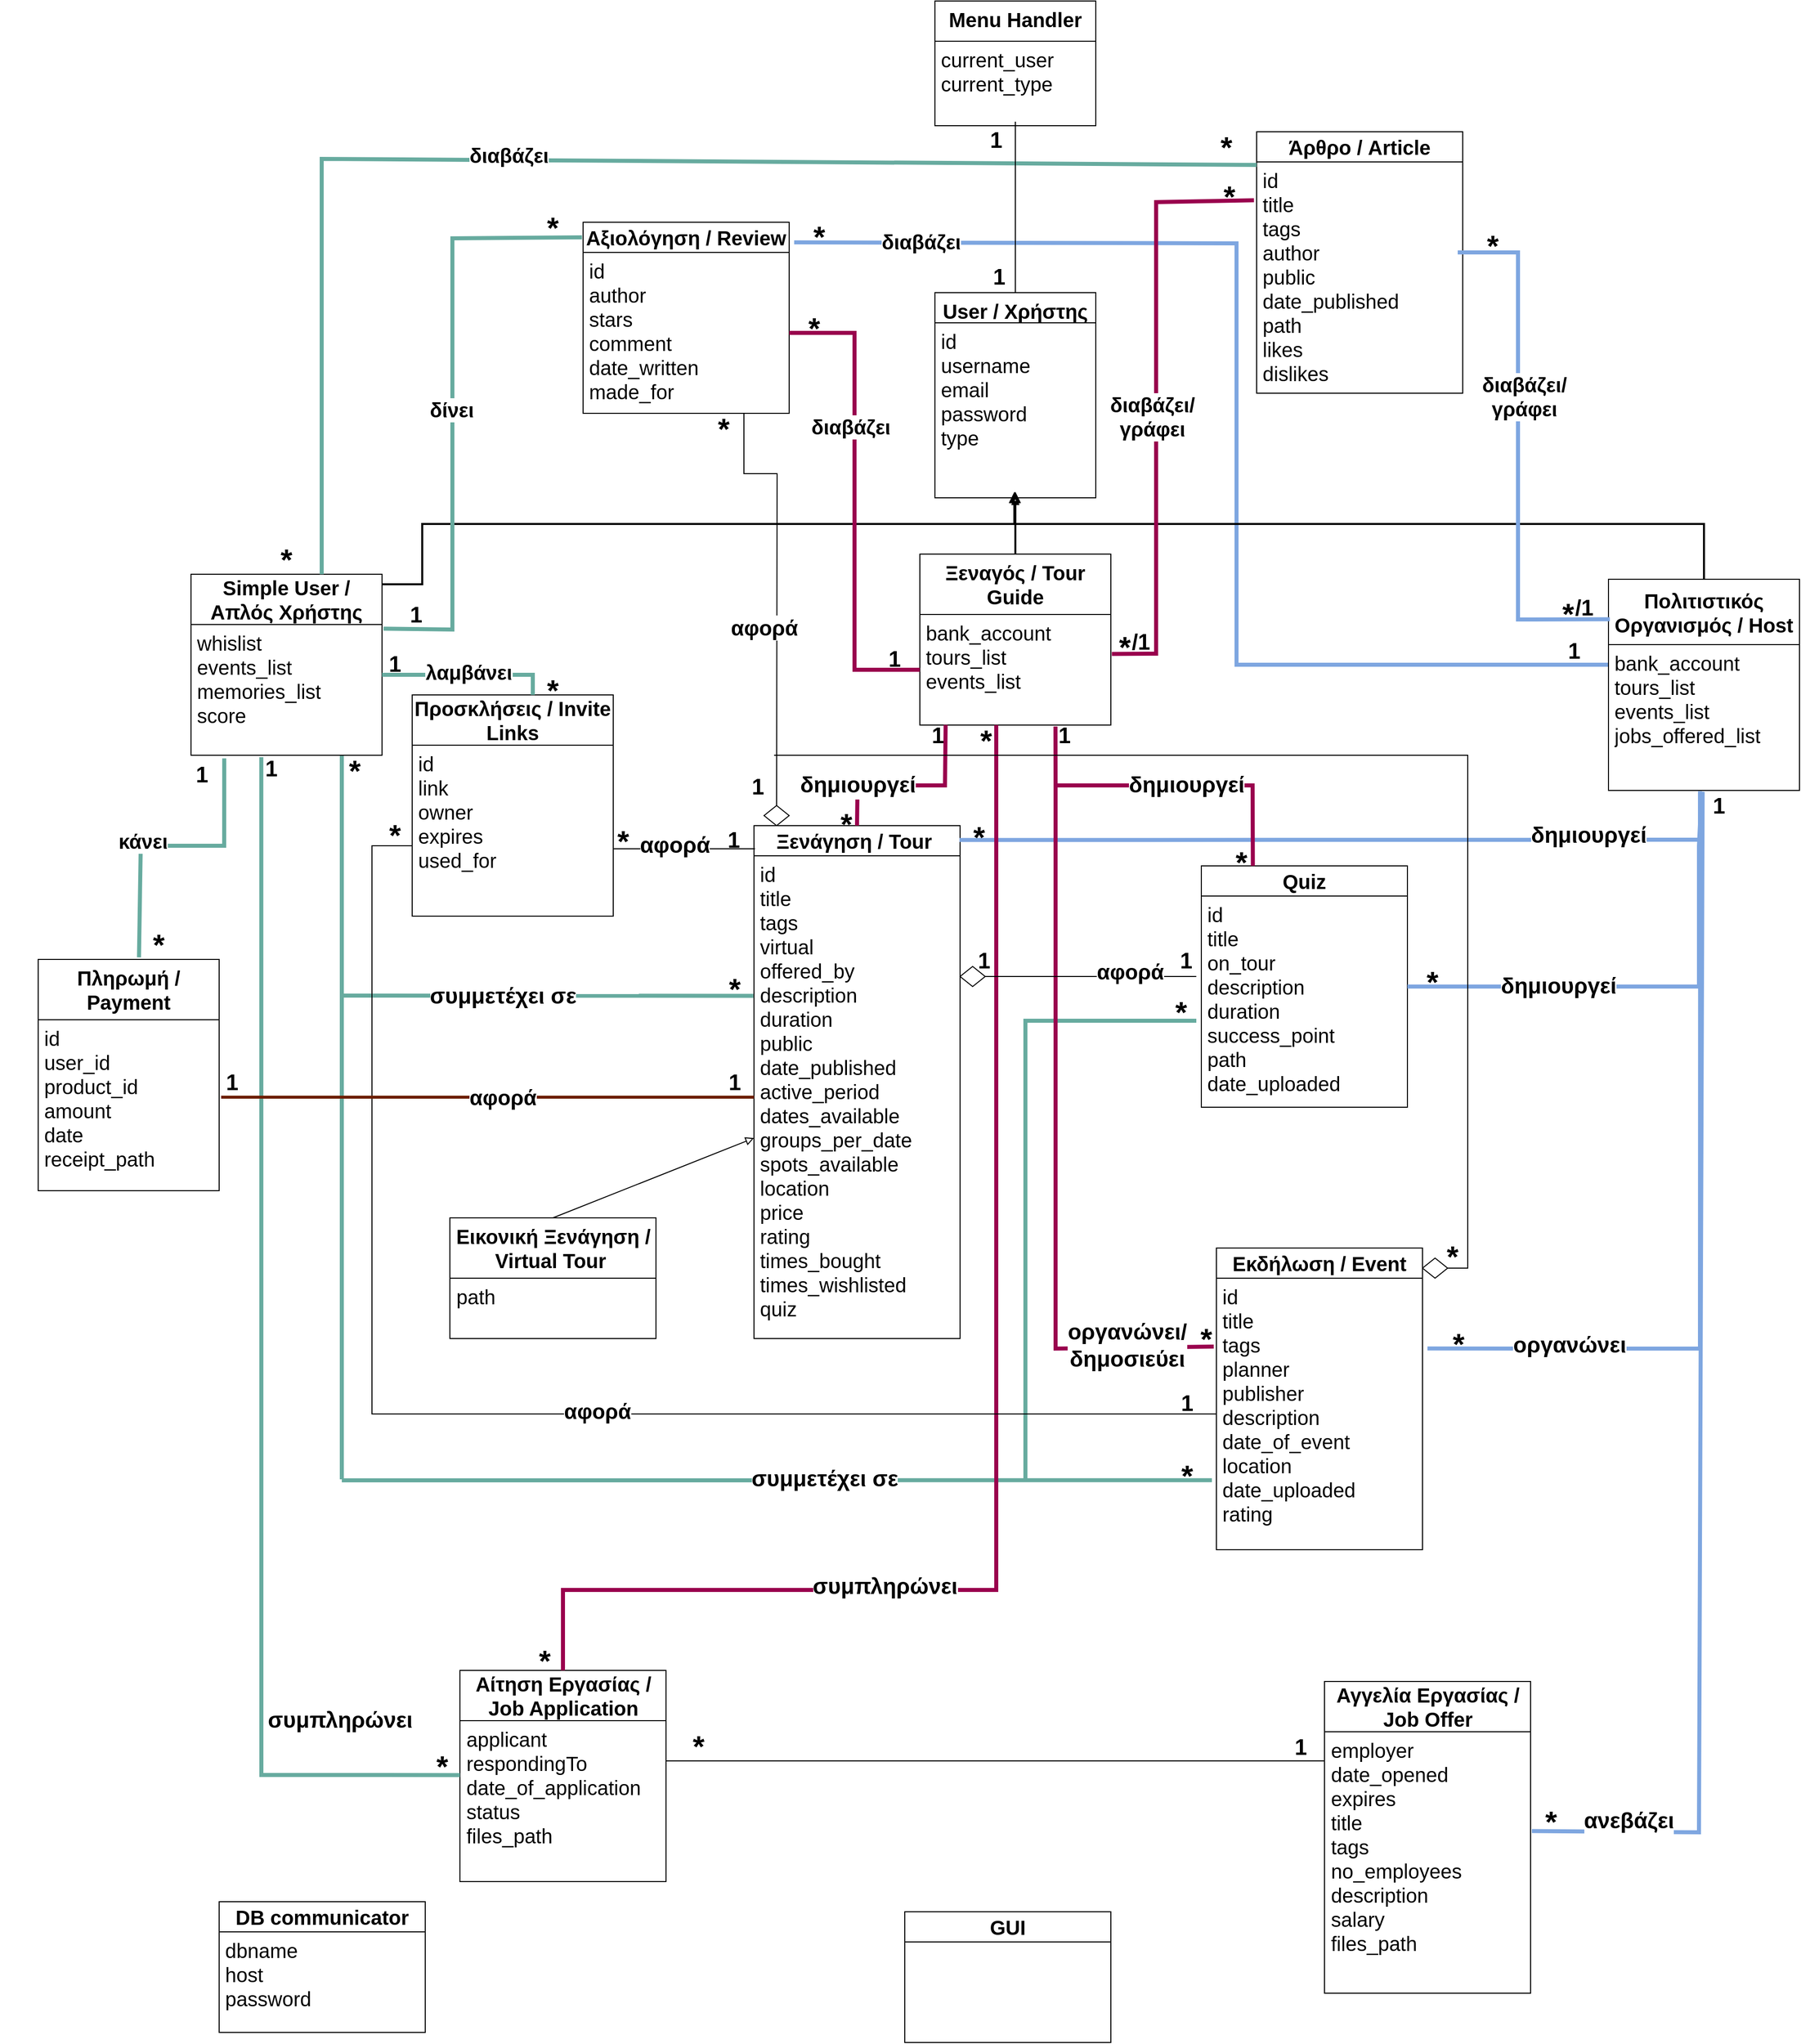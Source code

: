 <mxfile version="21.2.1" type="device">
  <diagram id="C5RBs43oDa-KdzZeNtuy" name="Page-1">
    <mxGraphModel dx="2427" dy="1991" grid="1" gridSize="10" guides="1" tooltips="1" connect="1" arrows="1" fold="1" page="1" pageScale="1" pageWidth="827" pageHeight="1169" math="0" shadow="0">
      <root>
        <mxCell id="WIyWlLk6GJQsqaUBKTNV-0" />
        <mxCell id="WIyWlLk6GJQsqaUBKTNV-1" parent="WIyWlLk6GJQsqaUBKTNV-0" />
        <mxCell id="4EnHzQvOEP9zkQGpacSF-72" value="" style="endArrow=none;html=1;rounded=0;strokeColor=#67AB9F;strokeWidth=4;" edge="1" parent="WIyWlLk6GJQsqaUBKTNV-1">
          <mxGeometry width="50" height="50" relative="1" as="geometry">
            <mxPoint x="160" y="350" as="sourcePoint" />
            <mxPoint x="160" y="-370" as="targetPoint" />
          </mxGeometry>
        </mxCell>
        <mxCell id="2JS95DW83qILI5_Ju0iu-93" value="" style="endArrow=none;html=1;rounded=0;strokeColor=#7EA6E0;strokeWidth=4;fontSize=20;" parent="WIyWlLk6GJQsqaUBKTNV-1" edge="1">
          <mxGeometry width="50" height="50" relative="1" as="geometry">
            <mxPoint x="610" y="-880" as="sourcePoint" />
            <mxPoint x="1420" y="-460" as="targetPoint" />
            <Array as="points">
              <mxPoint x="1050" y="-879" />
              <mxPoint x="1050" y="-460" />
            </Array>
          </mxGeometry>
        </mxCell>
        <mxCell id="zkfFHV4jXpPFQw0GAbJ--0" value="User / Χρήστης" style="swimlane;fontStyle=1;align=center;verticalAlign=top;childLayout=stackLayout;horizontal=1;startSize=30;horizontalStack=0;resizeParent=1;resizeLast=0;collapsible=1;marginBottom=0;rounded=0;shadow=0;strokeWidth=1;fontSize=20;" parent="WIyWlLk6GJQsqaUBKTNV-1" vertex="1">
          <mxGeometry x="750" y="-830" width="160" height="204" as="geometry">
            <mxRectangle x="230" y="140" width="160" height="26" as="alternateBounds" />
          </mxGeometry>
        </mxCell>
        <mxCell id="zkfFHV4jXpPFQw0GAbJ--1" value="id&#xa;username&#xa;email&#xa;password&#xa;type" style="text;align=left;verticalAlign=top;spacingLeft=4;spacingRight=4;overflow=hidden;rotatable=0;points=[[0,0.5],[1,0.5]];portConstraint=eastwest;fontSize=20;" parent="zkfFHV4jXpPFQw0GAbJ--0" vertex="1">
          <mxGeometry y="30" width="160" height="170" as="geometry" />
        </mxCell>
        <mxCell id="2JS95DW83qILI5_Ju0iu-21" style="edgeStyle=orthogonalEdgeStyle;rounded=0;orthogonalLoop=1;jettySize=auto;html=1;exitX=0.996;exitY=0.231;exitDx=0;exitDy=0;entryX=0.5;entryY=0.988;entryDx=0;entryDy=0;entryPerimeter=0;endArrow=block;endFill=0;strokeWidth=2;fontSize=20;exitPerimeter=0;" parent="WIyWlLk6GJQsqaUBKTNV-1" source="2JS95DW83qILI5_Ju0iu-8" target="zkfFHV4jXpPFQw0GAbJ--1" edge="1">
          <mxGeometry relative="1" as="geometry">
            <Array as="points">
              <mxPoint x="199" y="-540" />
              <mxPoint x="240" y="-540" />
              <mxPoint x="240" y="-600" />
              <mxPoint x="830" y="-600" />
            </Array>
          </mxGeometry>
        </mxCell>
        <mxCell id="2JS95DW83qILI5_Ju0iu-8" value="&lt;b style=&quot;font-size: 20px;&quot;&gt;Simple User / Απλός Χρήστης&lt;/b&gt;" style="swimlane;fontStyle=0;childLayout=stackLayout;horizontal=1;startSize=50;horizontalStack=0;resizeParent=1;resizeParentMax=0;resizeLast=0;collapsible=1;marginBottom=0;whiteSpace=wrap;html=1;verticalAlign=middle;fontSize=20;" parent="WIyWlLk6GJQsqaUBKTNV-1" vertex="1">
          <mxGeometry x="10" y="-550" width="190" height="180" as="geometry" />
        </mxCell>
        <mxCell id="2JS95DW83qILI5_Ju0iu-9" value="whislist&lt;br style=&quot;font-size: 20px;&quot;&gt;events_list&lt;br style=&quot;font-size: 20px;&quot;&gt;memories_list&lt;br&gt;score" style="text;strokeColor=none;fillColor=none;align=left;verticalAlign=top;spacingLeft=4;spacingRight=4;overflow=hidden;points=[[0,0.5],[1,0.5]];portConstraint=eastwest;rotatable=0;whiteSpace=wrap;html=1;fontSize=20;" parent="2JS95DW83qILI5_Ju0iu-8" vertex="1">
          <mxGeometry y="50" width="190" height="130" as="geometry" />
        </mxCell>
        <mxCell id="2JS95DW83qILI5_Ju0iu-12" value="&lt;b style=&quot;font-size: 20px;&quot;&gt;Ξεναγός / Tour Guide&lt;/b&gt;" style="swimlane;fontStyle=0;childLayout=stackLayout;horizontal=1;startSize=60;horizontalStack=0;resizeParent=1;resizeParentMax=0;resizeLast=0;collapsible=1;marginBottom=0;whiteSpace=wrap;html=1;verticalAlign=middle;fontSize=20;" parent="WIyWlLk6GJQsqaUBKTNV-1" vertex="1">
          <mxGeometry x="735" y="-570" width="190" height="170" as="geometry" />
        </mxCell>
        <mxCell id="2JS95DW83qILI5_Ju0iu-13" value="bank_account&lt;br style=&quot;font-size: 20px;&quot;&gt;tours_list&lt;br&gt;events_list" style="text;strokeColor=none;fillColor=none;align=left;verticalAlign=top;spacingLeft=4;spacingRight=4;overflow=hidden;points=[[0,0.5],[1,0.5]];portConstraint=eastwest;rotatable=0;whiteSpace=wrap;html=1;fontSize=20;" parent="2JS95DW83qILI5_Ju0iu-12" vertex="1">
          <mxGeometry y="60" width="190" height="110" as="geometry" />
        </mxCell>
        <mxCell id="2JS95DW83qILI5_Ju0iu-22" style="edgeStyle=orthogonalEdgeStyle;rounded=0;orthogonalLoop=1;jettySize=auto;html=1;exitX=0.5;exitY=0;exitDx=0;exitDy=0;entryX=0.494;entryY=0.988;entryDx=0;entryDy=0;entryPerimeter=0;endArrow=block;endFill=0;strokeWidth=2;strokeColor=#000000;fontSize=20;" parent="WIyWlLk6GJQsqaUBKTNV-1" source="2JS95DW83qILI5_Ju0iu-14" target="zkfFHV4jXpPFQw0GAbJ--1" edge="1">
          <mxGeometry relative="1" as="geometry">
            <Array as="points">
              <mxPoint x="1515" y="-600" />
              <mxPoint x="829" y="-600" />
            </Array>
          </mxGeometry>
        </mxCell>
        <mxCell id="2JS95DW83qILI5_Ju0iu-14" value="&lt;b style=&quot;font-size: 20px;&quot;&gt;Πολιτιστικός Οργανισμός / Host&lt;/b&gt;" style="swimlane;fontStyle=0;childLayout=stackLayout;horizontal=1;startSize=65;horizontalStack=0;resizeParent=1;resizeParentMax=0;resizeLast=0;collapsible=1;marginBottom=0;whiteSpace=wrap;html=1;verticalAlign=middle;fontSize=20;" parent="WIyWlLk6GJQsqaUBKTNV-1" vertex="1">
          <mxGeometry x="1420" y="-545" width="190" height="210" as="geometry" />
        </mxCell>
        <mxCell id="2JS95DW83qILI5_Ju0iu-15" value="bank_account&lt;br style=&quot;font-size: 20px;&quot;&gt;tours_list&lt;br style=&quot;font-size: 20px;&quot;&gt;events_list&lt;br&gt;jobs_offered_list" style="text;strokeColor=none;fillColor=none;align=left;verticalAlign=top;spacingLeft=4;spacingRight=4;overflow=hidden;points=[[0,0.5],[1,0.5]];portConstraint=eastwest;rotatable=0;whiteSpace=wrap;html=1;fontSize=20;" parent="2JS95DW83qILI5_Ju0iu-14" vertex="1">
          <mxGeometry y="65" width="190" height="145" as="geometry" />
        </mxCell>
        <mxCell id="2JS95DW83qILI5_Ju0iu-20" value="" style="endArrow=blockThin;html=1;rounded=0;exitX=0.5;exitY=0;exitDx=0;exitDy=0;endFill=0;endSize=6;strokeWidth=2;fontSize=20;" parent="WIyWlLk6GJQsqaUBKTNV-1" source="2JS95DW83qILI5_Ju0iu-12" target="zkfFHV4jXpPFQw0GAbJ--1" edge="1">
          <mxGeometry width="50" height="50" relative="1" as="geometry">
            <mxPoint x="680" y="-450" as="sourcePoint" />
            <mxPoint x="730" y="-500" as="targetPoint" />
          </mxGeometry>
        </mxCell>
        <mxCell id="2JS95DW83qILI5_Ju0iu-25" value="&lt;b style=&quot;font-size: 20px;&quot;&gt;Πληρωμή / Payment&lt;/b&gt;" style="swimlane;fontStyle=0;childLayout=stackLayout;horizontal=1;startSize=60;horizontalStack=0;resizeParent=1;resizeParentMax=0;resizeLast=0;collapsible=1;marginBottom=0;whiteSpace=wrap;html=1;verticalAlign=middle;fontSize=20;" parent="WIyWlLk6GJQsqaUBKTNV-1" vertex="1">
          <mxGeometry x="-142" y="-167" width="180" height="230" as="geometry" />
        </mxCell>
        <mxCell id="2JS95DW83qILI5_Ju0iu-26" value="id&lt;br style=&quot;font-size: 20px;&quot;&gt;user_id&lt;br style=&quot;font-size: 20px;&quot;&gt;product_id&lt;br style=&quot;font-size: 20px;&quot;&gt;amount&lt;br style=&quot;font-size: 20px;&quot;&gt;date&lt;br style=&quot;font-size: 20px;&quot;&gt;receipt_path" style="text;strokeColor=none;fillColor=none;align=left;verticalAlign=top;spacingLeft=4;spacingRight=4;overflow=hidden;points=[[0,0.5],[1,0.5]];portConstraint=eastwest;rotatable=0;whiteSpace=wrap;html=1;fontSize=20;" parent="2JS95DW83qILI5_Ju0iu-25" vertex="1">
          <mxGeometry y="60" width="180" height="170" as="geometry" />
        </mxCell>
        <mxCell id="2JS95DW83qILI5_Ju0iu-31" value="&lt;b style=&quot;font-size: 20px;&quot;&gt;Αγγελία Εργασίας / Job Offer&lt;/b&gt;" style="swimlane;fontStyle=0;childLayout=stackLayout;horizontal=1;startSize=50;horizontalStack=0;resizeParent=1;resizeParentMax=0;resizeLast=0;collapsible=1;marginBottom=0;whiteSpace=wrap;html=1;fontSize=20;" parent="WIyWlLk6GJQsqaUBKTNV-1" vertex="1">
          <mxGeometry x="1137.5" y="551" width="205" height="310" as="geometry" />
        </mxCell>
        <mxCell id="2JS95DW83qILI5_Ju0iu-32" value="employer&lt;br&gt;date_opened&lt;br&gt;expires&lt;br&gt;title&lt;br&gt;tags&lt;br&gt;no_employees&lt;br&gt;description&lt;br&gt;salary&lt;br&gt;files_path" style="text;strokeColor=none;fillColor=none;align=left;verticalAlign=top;spacingLeft=4;spacingRight=4;overflow=hidden;points=[[0,0.5],[1,0.5]];portConstraint=eastwest;rotatable=0;whiteSpace=wrap;html=1;fontSize=20;" parent="2JS95DW83qILI5_Ju0iu-31" vertex="1">
          <mxGeometry y="50" width="205" height="260" as="geometry" />
        </mxCell>
        <mxCell id="2JS95DW83qILI5_Ju0iu-35" value="&lt;b style=&quot;font-size: 20px;&quot;&gt;Αίτηση Εργασίας / Job Application&lt;/b&gt;" style="swimlane;fontStyle=0;childLayout=stackLayout;horizontal=1;startSize=50;horizontalStack=0;resizeParent=1;resizeParentMax=0;resizeLast=0;collapsible=1;marginBottom=0;whiteSpace=wrap;html=1;fontSize=20;" parent="WIyWlLk6GJQsqaUBKTNV-1" vertex="1">
          <mxGeometry x="277.5" y="540" width="205" height="210" as="geometry" />
        </mxCell>
        <mxCell id="2JS95DW83qILI5_Ju0iu-36" value="applicant&lt;br&gt;respondingTo&lt;br&gt;date_of_application&lt;br&gt;status&lt;br&gt;files_path&lt;br&gt;" style="text;strokeColor=none;fillColor=none;align=left;verticalAlign=top;spacingLeft=4;spacingRight=4;overflow=hidden;points=[[0,0.5],[1,0.5]];portConstraint=eastwest;rotatable=0;whiteSpace=wrap;html=1;fontSize=20;" parent="2JS95DW83qILI5_Ju0iu-35" vertex="1">
          <mxGeometry y="50" width="205" height="160" as="geometry" />
        </mxCell>
        <mxCell id="2JS95DW83qILI5_Ju0iu-37" value="&lt;b style=&quot;font-size: 20px;&quot;&gt;Ξενάγηση / Tour&amp;nbsp;&lt;/b&gt;" style="swimlane;fontStyle=0;childLayout=stackLayout;horizontal=1;startSize=30;horizontalStack=0;resizeParent=1;resizeParentMax=0;resizeLast=0;collapsible=1;marginBottom=0;whiteSpace=wrap;html=1;fontSize=20;" parent="WIyWlLk6GJQsqaUBKTNV-1" vertex="1">
          <mxGeometry x="570" y="-300" width="205" height="510" as="geometry" />
        </mxCell>
        <mxCell id="2JS95DW83qILI5_Ju0iu-38" value="id&amp;nbsp;&lt;br style=&quot;font-size: 20px;&quot;&gt;title&lt;br style=&quot;font-size: 20px;&quot;&gt;tags&lt;br style=&quot;font-size: 20px;&quot;&gt;virtual&lt;br style=&quot;font-size: 20px;&quot;&gt;offered_by&lt;br style=&quot;font-size: 20px;&quot;&gt;description&lt;br style=&quot;font-size: 20px;&quot;&gt;duration&lt;br style=&quot;font-size: 20px;&quot;&gt;public&lt;br style=&quot;font-size: 20px;&quot;&gt;date_published&lt;br style=&quot;font-size: 20px;&quot;&gt;active_period&lt;br style=&quot;font-size: 20px;&quot;&gt;dates_available&lt;br&gt;groups_per_date&lt;br style=&quot;font-size: 20px;&quot;&gt;spots_available&lt;br&gt;location&lt;br&gt;price&lt;br style=&quot;font-size: 20px;&quot;&gt;rating&lt;br style=&quot;font-size: 20px;&quot;&gt;times_bought&lt;br style=&quot;font-size: 20px;&quot;&gt;times_wishlisted&lt;br&gt;quiz&lt;br&gt;" style="text;strokeColor=none;fillColor=none;align=left;verticalAlign=top;spacingLeft=4;spacingRight=4;overflow=hidden;points=[[0,0.5],[1,0.5]];portConstraint=eastwest;rotatable=0;whiteSpace=wrap;html=1;fontSize=20;" parent="2JS95DW83qILI5_Ju0iu-37" vertex="1">
          <mxGeometry y="30" width="205" height="480" as="geometry" />
        </mxCell>
        <mxCell id="2JS95DW83qILI5_Ju0iu-39" value="&lt;b style=&quot;font-size: 20px;&quot;&gt;Εικονική Ξενάγηση / Virtual Tour&amp;nbsp;&lt;/b&gt;" style="swimlane;fontStyle=0;childLayout=stackLayout;horizontal=1;startSize=60;horizontalStack=0;resizeParent=1;resizeParentMax=0;resizeLast=0;collapsible=1;marginBottom=0;whiteSpace=wrap;html=1;fontSize=20;" parent="WIyWlLk6GJQsqaUBKTNV-1" vertex="1">
          <mxGeometry x="267.5" y="90" width="205" height="120" as="geometry" />
        </mxCell>
        <mxCell id="2JS95DW83qILI5_Ju0iu-40" value="path&lt;br style=&quot;font-size: 20px;&quot;&gt;" style="text;strokeColor=none;fillColor=none;align=left;verticalAlign=top;spacingLeft=4;spacingRight=4;overflow=hidden;points=[[0,0.5],[1,0.5]];portConstraint=eastwest;rotatable=0;whiteSpace=wrap;html=1;fontSize=20;" parent="2JS95DW83qILI5_Ju0iu-39" vertex="1">
          <mxGeometry y="60" width="205" height="60" as="geometry" />
        </mxCell>
        <mxCell id="2JS95DW83qILI5_Ju0iu-44" value="&lt;b style=&quot;font-size: 20px;&quot;&gt;Εκδήλωση / Event&lt;/b&gt;" style="swimlane;fontStyle=0;childLayout=stackLayout;horizontal=1;startSize=30;horizontalStack=0;resizeParent=1;resizeParentMax=0;resizeLast=0;collapsible=1;marginBottom=0;whiteSpace=wrap;html=1;fontSize=20;" parent="WIyWlLk6GJQsqaUBKTNV-1" vertex="1">
          <mxGeometry x="1030" y="120" width="205" height="300" as="geometry" />
        </mxCell>
        <mxCell id="2JS95DW83qILI5_Ju0iu-45" value="id&amp;nbsp;&lt;br style=&quot;font-size: 20px;&quot;&gt;title&lt;br style=&quot;font-size: 20px;&quot;&gt;tags&lt;br style=&quot;font-size: 20px;&quot;&gt;planner&lt;br style=&quot;font-size: 20px;&quot;&gt;publisher&lt;br style=&quot;font-size: 20px;&quot;&gt;description&lt;br style=&quot;font-size: 20px;&quot;&gt;date_of_event&lt;br&gt;location&lt;br style=&quot;font-size: 20px;&quot;&gt;date_uploaded&lt;br style=&quot;font-size: 20px;&quot;&gt;rating" style="text;strokeColor=none;fillColor=none;align=left;verticalAlign=top;spacingLeft=4;spacingRight=4;overflow=hidden;points=[[0,0.5],[1,0.5]];portConstraint=eastwest;rotatable=0;whiteSpace=wrap;html=1;fontSize=20;" parent="2JS95DW83qILI5_Ju0iu-44" vertex="1">
          <mxGeometry y="30" width="205" height="270" as="geometry" />
        </mxCell>
        <mxCell id="2JS95DW83qILI5_Ju0iu-46" value="&lt;b style=&quot;font-size: 20px;&quot;&gt;Quiz&lt;/b&gt;" style="swimlane;fontStyle=0;childLayout=stackLayout;horizontal=1;startSize=30;horizontalStack=0;resizeParent=1;resizeParentMax=0;resizeLast=0;collapsible=1;marginBottom=0;whiteSpace=wrap;html=1;fontSize=20;" parent="WIyWlLk6GJQsqaUBKTNV-1" vertex="1">
          <mxGeometry x="1015" y="-260" width="205" height="240" as="geometry" />
        </mxCell>
        <mxCell id="2JS95DW83qILI5_Ju0iu-47" value="id&amp;nbsp;&lt;br style=&quot;font-size: 20px;&quot;&gt;title&lt;br style=&quot;font-size: 20px;&quot;&gt;on_tour&lt;br style=&quot;font-size: 20px;&quot;&gt;description&lt;br style=&quot;font-size: 20px;&quot;&gt;duration&lt;br&gt;success_point&lt;br style=&quot;font-size: 20px;&quot;&gt;path&lt;br style=&quot;font-size: 20px;&quot;&gt;date_uploaded" style="text;strokeColor=none;fillColor=none;align=left;verticalAlign=top;spacingLeft=4;spacingRight=4;overflow=hidden;points=[[0,0.5],[1,0.5]];portConstraint=eastwest;rotatable=0;whiteSpace=wrap;html=1;fontSize=20;" parent="2JS95DW83qILI5_Ju0iu-46" vertex="1">
          <mxGeometry y="30" width="205" height="210" as="geometry" />
        </mxCell>
        <mxCell id="2JS95DW83qILI5_Ju0iu-48" value="&lt;b style=&quot;font-size: 20px;&quot;&gt;Προσκλήσεις / Invite Links&lt;/b&gt;" style="swimlane;fontStyle=0;childLayout=stackLayout;horizontal=1;startSize=50;horizontalStack=0;resizeParent=1;resizeParentMax=0;resizeLast=0;collapsible=1;marginBottom=0;whiteSpace=wrap;html=1;fontSize=20;" parent="WIyWlLk6GJQsqaUBKTNV-1" vertex="1">
          <mxGeometry x="230" y="-430" width="200" height="220" as="geometry" />
        </mxCell>
        <mxCell id="2JS95DW83qILI5_Ju0iu-49" value="id&lt;br style=&quot;font-size: 20px;&quot;&gt;link&lt;br style=&quot;font-size: 20px;&quot;&gt;owner&lt;br style=&quot;font-size: 20px;&quot;&gt;expires&lt;br style=&quot;font-size: 20px;&quot;&gt;used_for" style="text;strokeColor=none;fillColor=none;align=left;verticalAlign=top;spacingLeft=4;spacingRight=4;overflow=hidden;points=[[0,0.5],[1,0.5]];portConstraint=eastwest;rotatable=0;whiteSpace=wrap;html=1;fontSize=20;" parent="2JS95DW83qILI5_Ju0iu-48" vertex="1">
          <mxGeometry y="50" width="200" height="170" as="geometry" />
        </mxCell>
        <mxCell id="2JS95DW83qILI5_Ju0iu-52" value="&lt;b style=&quot;font-size: 20px;&quot;&gt;Άρθρο / Article&lt;/b&gt;" style="swimlane;fontStyle=0;childLayout=stackLayout;horizontal=1;startSize=30;horizontalStack=0;resizeParent=1;resizeParentMax=0;resizeLast=0;collapsible=1;marginBottom=0;whiteSpace=wrap;html=1;fontSize=20;" parent="WIyWlLk6GJQsqaUBKTNV-1" vertex="1">
          <mxGeometry x="1070" y="-990" width="205" height="260" as="geometry" />
        </mxCell>
        <mxCell id="2JS95DW83qILI5_Ju0iu-53" value="id&amp;nbsp;&lt;br style=&quot;font-size: 20px;&quot;&gt;title&lt;br style=&quot;font-size: 20px;&quot;&gt;tags&lt;br style=&quot;font-size: 20px;&quot;&gt;author&lt;br style=&quot;font-size: 20px;&quot;&gt;public&lt;br style=&quot;font-size: 20px;&quot;&gt;date_published&lt;br style=&quot;font-size: 20px;&quot;&gt;path&lt;br&gt;likes&lt;br&gt;dislikes" style="text;strokeColor=none;fillColor=none;align=left;verticalAlign=top;spacingLeft=4;spacingRight=4;overflow=hidden;points=[[0,0.5],[1,0.5]];portConstraint=eastwest;rotatable=0;whiteSpace=wrap;html=1;fontSize=20;" parent="2JS95DW83qILI5_Ju0iu-52" vertex="1">
          <mxGeometry y="30" width="205" height="230" as="geometry" />
        </mxCell>
        <mxCell id="2JS95DW83qILI5_Ju0iu-54" value="&lt;b style=&quot;font-size: 20px;&quot;&gt;Aξιολόγηση / Review&lt;/b&gt;" style="swimlane;fontStyle=0;childLayout=stackLayout;horizontal=1;startSize=30;horizontalStack=0;resizeParent=1;resizeParentMax=0;resizeLast=0;collapsible=1;marginBottom=0;whiteSpace=wrap;html=1;fontSize=20;" parent="WIyWlLk6GJQsqaUBKTNV-1" vertex="1">
          <mxGeometry x="400" y="-900" width="205" height="190" as="geometry" />
        </mxCell>
        <mxCell id="2JS95DW83qILI5_Ju0iu-55" value="id&amp;nbsp;&lt;br style=&quot;font-size: 20px;&quot;&gt;author&lt;br style=&quot;font-size: 20px;&quot;&gt;stars&lt;br style=&quot;font-size: 20px;&quot;&gt;comment&lt;br style=&quot;font-size: 20px;&quot;&gt;date_written&lt;br&gt;made_for" style="text;strokeColor=none;fillColor=none;align=left;verticalAlign=top;spacingLeft=4;spacingRight=4;overflow=hidden;points=[[0,0.5],[1,0.5]];portConstraint=eastwest;rotatable=0;whiteSpace=wrap;html=1;fontSize=20;" parent="2JS95DW83qILI5_Ju0iu-54" vertex="1">
          <mxGeometry y="30" width="205" height="160" as="geometry" />
        </mxCell>
        <mxCell id="2JS95DW83qILI5_Ju0iu-66" value="" style="endArrow=none;html=1;rounded=0;exitX=0.557;exitY=-0.009;exitDx=0;exitDy=0;strokeColor=#67AB9F;strokeWidth=4;entryX=0.174;entryY=1.024;entryDx=0;entryDy=0;entryPerimeter=0;fontSize=20;exitPerimeter=0;" parent="WIyWlLk6GJQsqaUBKTNV-1" source="2JS95DW83qILI5_Ju0iu-25" target="2JS95DW83qILI5_Ju0iu-9" edge="1">
          <mxGeometry width="50" height="50" relative="1" as="geometry">
            <mxPoint x="30" y="-360" as="sourcePoint" />
            <mxPoint x="80" y="-410" as="targetPoint" />
            <Array as="points">
              <mxPoint x="-40" y="-280" />
              <mxPoint x="43" y="-280" />
            </Array>
          </mxGeometry>
        </mxCell>
        <mxCell id="2JS95DW83qILI5_Ju0iu-67" value="" style="endArrow=none;html=1;rounded=0;exitX=0.5;exitY=0;exitDx=0;exitDy=0;startArrow=none;startFill=0;strokeWidth=4;strokeColor=#99004D;fontSize=20;entryX=0.135;entryY=0.999;entryDx=0;entryDy=0;entryPerimeter=0;" parent="WIyWlLk6GJQsqaUBKTNV-1" source="2JS95DW83qILI5_Ju0iu-37" target="2JS95DW83qILI5_Ju0iu-13" edge="1">
          <mxGeometry width="50" height="50" relative="1" as="geometry">
            <mxPoint x="670" y="-250" as="sourcePoint" />
            <mxPoint x="720" y="-300" as="targetPoint" />
            <Array as="points">
              <mxPoint x="673" y="-340" />
              <mxPoint x="760" y="-340" />
            </Array>
          </mxGeometry>
        </mxCell>
        <mxCell id="2JS95DW83qILI5_Ju0iu-69" value="" style="endArrow=none;html=1;rounded=0;startArrow=block;startFill=0;entryX=0.5;entryY=0;entryDx=0;entryDy=0;fontSize=20;" parent="WIyWlLk6GJQsqaUBKTNV-1" source="2JS95DW83qILI5_Ju0iu-38" target="2JS95DW83qILI5_Ju0iu-39" edge="1">
          <mxGeometry width="50" height="50" relative="1" as="geometry">
            <mxPoint x="462.415" y="-10.8" as="sourcePoint" />
            <mxPoint x="650" y="50" as="targetPoint" />
          </mxGeometry>
        </mxCell>
        <mxCell id="2JS95DW83qILI5_Ju0iu-70" value="" style="endArrow=none;html=1;rounded=0;entryX=0.479;entryY=1.005;entryDx=0;entryDy=0;entryPerimeter=0;strokeColor=#7EA6E0;strokeWidth=4;fontSize=20;exitX=0.997;exitY=0.028;exitDx=0;exitDy=0;exitPerimeter=0;" parent="WIyWlLk6GJQsqaUBKTNV-1" source="2JS95DW83qILI5_Ju0iu-37" target="2JS95DW83qILI5_Ju0iu-15" edge="1">
          <mxGeometry width="50" height="50" relative="1" as="geometry">
            <mxPoint x="780" y="-280" as="sourcePoint" />
            <mxPoint x="930" y="-340" as="targetPoint" />
            <Array as="points">
              <mxPoint x="1511" y="-286" />
            </Array>
          </mxGeometry>
        </mxCell>
        <mxCell id="2JS95DW83qILI5_Ju0iu-71" value="" style="endArrow=diamondThin;html=1;rounded=0;endFill=0;fontSize=20;entryX=1.004;entryY=0.249;entryDx=0;entryDy=0;entryPerimeter=0;strokeWidth=1;" parent="WIyWlLk6GJQsqaUBKTNV-1" source="B54o90lFZYQQe0Ja8sb2-2" target="2JS95DW83qILI5_Ju0iu-38" edge="1">
          <mxGeometry width="50" height="50" relative="1" as="geometry">
            <mxPoint x="1010" y="-150" as="sourcePoint" />
            <mxPoint x="780" y="-150" as="targetPoint" />
          </mxGeometry>
        </mxCell>
        <mxCell id="2JS95DW83qILI5_Ju0iu-72" value="" style="endArrow=none;html=1;rounded=0;exitX=0.25;exitY=0;exitDx=0;exitDy=0;strokeWidth=4;strokeColor=#99004D;fontSize=20;entryX=0.71;entryY=1.012;entryDx=0;entryDy=0;entryPerimeter=0;" parent="WIyWlLk6GJQsqaUBKTNV-1" source="2JS95DW83qILI5_Ju0iu-46" edge="1" target="2JS95DW83qILI5_Ju0iu-13">
          <mxGeometry width="50" height="50" relative="1" as="geometry">
            <mxPoint x="780" y="-360" as="sourcePoint" />
            <mxPoint x="860" y="-400" as="targetPoint" />
            <Array as="points">
              <mxPoint x="1066" y="-340" />
              <mxPoint x="870" y="-340" />
            </Array>
          </mxGeometry>
        </mxCell>
        <mxCell id="2JS95DW83qILI5_Ju0iu-73" value="" style="endArrow=none;html=1;rounded=0;entryX=0.487;entryY=1.009;entryDx=0;entryDy=0;entryPerimeter=0;strokeColor=#7EA6E0;strokeWidth=4;fontSize=20;" parent="WIyWlLk6GJQsqaUBKTNV-1" target="2JS95DW83qILI5_Ju0iu-15" edge="1">
          <mxGeometry width="50" height="50" relative="1" as="geometry">
            <mxPoint x="1220" y="-140" as="sourcePoint" />
            <mxPoint x="1310" y="-410" as="targetPoint" />
            <Array as="points">
              <mxPoint x="1510" y="-140" />
              <mxPoint x="1510" y="-280" />
            </Array>
          </mxGeometry>
        </mxCell>
        <mxCell id="2JS95DW83qILI5_Ju0iu-119" value="&lt;font style=&quot;font-size: 22px;&quot;&gt;&lt;b&gt;δημιουργεί&lt;/b&gt;&lt;/font&gt;" style="edgeLabel;html=1;align=center;verticalAlign=middle;resizable=0;points=[];" parent="2JS95DW83qILI5_Ju0iu-73" vertex="1" connectable="0">
          <mxGeometry x="0.104" relative="1" as="geometry">
            <mxPoint x="-117" as="offset" />
          </mxGeometry>
        </mxCell>
        <mxCell id="2JS95DW83qILI5_Ju0iu-74" value="" style="endArrow=none;html=1;rounded=0;entryX=-0.005;entryY=0.079;entryDx=0;entryDy=0;startArrow=none;startFill=0;strokeWidth=4;strokeColor=#67AB9F;exitX=1.008;exitY=0.032;exitDx=0;exitDy=0;exitPerimeter=0;entryPerimeter=0;fontSize=20;" parent="WIyWlLk6GJQsqaUBKTNV-1" source="2JS95DW83qILI5_Ju0iu-9" target="2JS95DW83qILI5_Ju0iu-54" edge="1">
          <mxGeometry width="50" height="50" relative="1" as="geometry">
            <mxPoint x="200" y="-410" as="sourcePoint" />
            <mxPoint x="301.64" y="-883.66" as="targetPoint" />
            <Array as="points">
              <mxPoint x="270" y="-495" />
              <mxPoint x="270" y="-884" />
            </Array>
          </mxGeometry>
        </mxCell>
        <mxCell id="2JS95DW83qILI5_Ju0iu-108" value="&lt;font style=&quot;font-size: 20px;&quot;&gt;δίνει&lt;/font&gt;" style="edgeLabel;html=1;align=center;verticalAlign=middle;resizable=0;points=[];fontStyle=1;fontSize=20;" parent="2JS95DW83qILI5_Ju0iu-74" vertex="1" connectable="0">
          <mxGeometry x="-0.017" y="1" relative="1" as="geometry">
            <mxPoint as="offset" />
          </mxGeometry>
        </mxCell>
        <mxCell id="2JS95DW83qILI5_Ju0iu-75" value="" style="endArrow=none;html=1;rounded=0;exitX=1.005;exitY=0.357;exitDx=0;exitDy=0;exitPerimeter=0;entryX=-0.013;entryY=0.166;entryDx=0;entryDy=0;entryPerimeter=0;strokeWidth=4;strokeColor=#99004D;fontSize=20;" parent="WIyWlLk6GJQsqaUBKTNV-1" source="2JS95DW83qILI5_Ju0iu-13" target="2JS95DW83qILI5_Ju0iu-53" edge="1">
          <mxGeometry width="50" height="50" relative="1" as="geometry">
            <mxPoint x="1080" y="-450" as="sourcePoint" />
            <mxPoint x="1080" y="-474" as="targetPoint" />
            <Array as="points">
              <mxPoint x="970" y="-471" />
              <mxPoint x="970" y="-920" />
            </Array>
          </mxGeometry>
        </mxCell>
        <mxCell id="2JS95DW83qILI5_Ju0iu-76" value="" style="endArrow=none;html=1;rounded=0;strokeColor=#7EA6E0;strokeWidth=4;fontSize=20;exitX=0.007;exitY=0.189;exitDx=0;exitDy=0;exitPerimeter=0;" parent="WIyWlLk6GJQsqaUBKTNV-1" edge="1" source="2JS95DW83qILI5_Ju0iu-14">
          <mxGeometry width="50" height="50" relative="1" as="geometry">
            <mxPoint x="1420" y="-460" as="sourcePoint" />
            <mxPoint x="1270" y="-870" as="targetPoint" />
            <Array as="points">
              <mxPoint x="1330" y="-505" />
              <mxPoint x="1330" y="-870" />
            </Array>
          </mxGeometry>
        </mxCell>
        <mxCell id="2JS95DW83qILI5_Ju0iu-77" value="" style="endArrow=none;html=1;rounded=0;entryX=0.48;entryY=1.043;entryDx=0;entryDy=0;entryPerimeter=0;exitX=1.024;exitY=0.259;exitDx=0;exitDy=0;strokeColor=#7EA6E0;strokeWidth=4;fontSize=20;exitPerimeter=0;" parent="WIyWlLk6GJQsqaUBKTNV-1" source="2JS95DW83qILI5_Ju0iu-45" target="2JS95DW83qILI5_Ju0iu-15" edge="1">
          <mxGeometry width="50" height="50" relative="1" as="geometry">
            <mxPoint x="1080" y="-200" as="sourcePoint" />
            <mxPoint x="1130" y="-250" as="targetPoint" />
            <Array as="points">
              <mxPoint x="1511" y="220" />
            </Array>
          </mxGeometry>
        </mxCell>
        <mxCell id="2JS95DW83qILI5_Ju0iu-78" value="" style="endArrow=none;html=1;rounded=0;entryX=0.493;entryY=1.009;entryDx=0;entryDy=0;entryPerimeter=0;strokeWidth=4;strokeColor=#7EA6E0;fontSize=20;exitX=1.006;exitY=0.38;exitDx=0;exitDy=0;exitPerimeter=0;" parent="WIyWlLk6GJQsqaUBKTNV-1" source="2JS95DW83qILI5_Ju0iu-32" target="2JS95DW83qILI5_Ju0iu-15" edge="1">
          <mxGeometry width="50" height="50" relative="1" as="geometry">
            <mxPoint x="1360" y="370" as="sourcePoint" />
            <mxPoint x="1130" as="targetPoint" />
            <Array as="points">
              <mxPoint x="1510" y="701" />
            </Array>
          </mxGeometry>
        </mxCell>
        <mxCell id="2JS95DW83qILI5_Ju0iu-84" style="edgeStyle=orthogonalEdgeStyle;rounded=0;orthogonalLoop=1;jettySize=auto;html=1;exitX=1;exitY=0.5;exitDx=0;exitDy=0;endArrow=none;endFill=0;fontSize=20;" parent="WIyWlLk6GJQsqaUBKTNV-1" source="2JS95DW83qILI5_Ju0iu-36" edge="1">
          <mxGeometry relative="1" as="geometry">
            <Array as="points">
              <mxPoint x="482" y="630" />
            </Array>
            <mxPoint x="1137.5" y="630" as="targetPoint" />
          </mxGeometry>
        </mxCell>
        <mxCell id="2JS95DW83qILI5_Ju0iu-87" value="" style="endArrow=none;html=1;rounded=0;entryX=0.368;entryY=1.015;entryDx=0;entryDy=0;entryPerimeter=0;exitX=0;exitY=0.338;exitDx=0;exitDy=0;strokeWidth=4;strokeColor=#67AB9F;fontSize=20;exitPerimeter=0;" parent="WIyWlLk6GJQsqaUBKTNV-1" source="2JS95DW83qILI5_Ju0iu-36" target="2JS95DW83qILI5_Ju0iu-9" edge="1">
          <mxGeometry width="50" height="50" relative="1" as="geometry">
            <mxPoint x="400" y="-50" as="sourcePoint" />
            <mxPoint x="450" y="-100" as="targetPoint" />
            <Array as="points">
              <mxPoint x="80" y="644" />
            </Array>
          </mxGeometry>
        </mxCell>
        <mxCell id="2JS95DW83qILI5_Ju0iu-88" style="edgeStyle=orthogonalEdgeStyle;rounded=0;orthogonalLoop=1;jettySize=auto;html=1;exitX=0;exitY=0.5;exitDx=0;exitDy=0;entryX=1;entryY=0.5;entryDx=0;entryDy=0;endArrow=none;endFill=0;strokeWidth=4;strokeColor=#99004D;fontSize=20;" parent="WIyWlLk6GJQsqaUBKTNV-1" source="2JS95DW83qILI5_Ju0iu-13" target="2JS95DW83qILI5_Ju0iu-55" edge="1">
          <mxGeometry relative="1" as="geometry" />
        </mxCell>
        <mxCell id="2JS95DW83qILI5_Ju0iu-89" value="" style="endArrow=none;html=1;rounded=0;strokeWidth=4;strokeColor=#67AB9F;fontSize=20;entryX=-0.003;entryY=0.29;entryDx=0;entryDy=0;entryPerimeter=0;" parent="WIyWlLk6GJQsqaUBKTNV-1" target="2JS95DW83qILI5_Ju0iu-38" edge="1">
          <mxGeometry width="50" height="50" relative="1" as="geometry">
            <mxPoint x="160" y="-131" as="sourcePoint" />
            <mxPoint x="470" y="-130" as="targetPoint" />
          </mxGeometry>
        </mxCell>
        <mxCell id="2JS95DW83qILI5_Ju0iu-91" value="" style="endArrow=none;html=1;rounded=0;strokeColor=#67AB9F;strokeWidth=4;fontSize=20;entryX=-0.022;entryY=0.744;entryDx=0;entryDy=0;entryPerimeter=0;" parent="WIyWlLk6GJQsqaUBKTNV-1" target="2JS95DW83qILI5_Ju0iu-45" edge="1">
          <mxGeometry width="50" height="50" relative="1" as="geometry">
            <mxPoint x="160" y="351" as="sourcePoint" />
            <mxPoint x="1010" y="210" as="targetPoint" />
            <Array as="points" />
          </mxGeometry>
        </mxCell>
        <mxCell id="2JS95DW83qILI5_Ju0iu-94" value="" style="endArrow=none;html=1;rounded=0;entryX=0;entryY=0.127;entryDx=0;entryDy=0;entryPerimeter=0;strokeColor=#67AB9F;strokeWidth=4;fontSize=20;" parent="WIyWlLk6GJQsqaUBKTNV-1" target="2JS95DW83qILI5_Ju0iu-52" edge="1">
          <mxGeometry width="50" height="50" relative="1" as="geometry">
            <mxPoint x="140" y="-550" as="sourcePoint" />
            <mxPoint x="190" y="-600" as="targetPoint" />
            <Array as="points">
              <mxPoint x="140" y="-963" />
            </Array>
          </mxGeometry>
        </mxCell>
        <mxCell id="2JS95DW83qILI5_Ju0iu-95" style="edgeStyle=orthogonalEdgeStyle;rounded=0;orthogonalLoop=1;jettySize=auto;html=1;endArrow=none;endFill=0;startArrow=none;startFill=0;strokeColor=#67AB9F;strokeWidth=4;fontSize=20;" parent="WIyWlLk6GJQsqaUBKTNV-1" edge="1">
          <mxGeometry relative="1" as="geometry">
            <mxPoint x="200" y="-450" as="sourcePoint" />
            <mxPoint x="350" y="-430" as="targetPoint" />
            <Array as="points">
              <mxPoint x="200" y="-450" />
              <mxPoint x="350" y="-450" />
              <mxPoint x="350" y="-430" />
            </Array>
          </mxGeometry>
        </mxCell>
        <mxCell id="2JS95DW83qILI5_Ju0iu-100" value="&lt;b style=&quot;font-size: 20px;&quot;&gt;DB communicator&lt;/b&gt;" style="swimlane;fontStyle=0;childLayout=stackLayout;horizontal=1;startSize=30;horizontalStack=0;resizeParent=1;resizeParentMax=0;resizeLast=0;collapsible=1;marginBottom=0;whiteSpace=wrap;html=1;fontSize=20;" parent="WIyWlLk6GJQsqaUBKTNV-1" vertex="1">
          <mxGeometry x="38" y="770" width="205" height="130" as="geometry" />
        </mxCell>
        <mxCell id="2JS95DW83qILI5_Ju0iu-101" value="dbname&lt;br style=&quot;font-size: 20px;&quot;&gt;host&lt;br style=&quot;font-size: 20px;&quot;&gt;password" style="text;strokeColor=none;fillColor=none;align=left;verticalAlign=top;spacingLeft=4;spacingRight=4;overflow=hidden;points=[[0,0.5],[1,0.5]];portConstraint=eastwest;rotatable=0;whiteSpace=wrap;html=1;fontSize=20;" parent="2JS95DW83qILI5_Ju0iu-100" vertex="1">
          <mxGeometry y="30" width="205" height="100" as="geometry" />
        </mxCell>
        <mxCell id="2JS95DW83qILI5_Ju0iu-102" value="&lt;b style=&quot;font-size: 20px;&quot;&gt;GUI&lt;/b&gt;" style="swimlane;fontStyle=0;childLayout=stackLayout;horizontal=1;startSize=30;horizontalStack=0;resizeParent=1;resizeParentMax=0;resizeLast=0;collapsible=1;marginBottom=0;whiteSpace=wrap;html=1;fontSize=20;" parent="WIyWlLk6GJQsqaUBKTNV-1" vertex="1">
          <mxGeometry x="720" y="780" width="205" height="130" as="geometry" />
        </mxCell>
        <mxCell id="2JS95DW83qILI5_Ju0iu-104" value="Menu Handler" style="swimlane;fontStyle=1;align=center;verticalAlign=top;childLayout=stackLayout;horizontal=1;startSize=40;horizontalStack=0;resizeParent=1;resizeLast=0;collapsible=1;marginBottom=0;rounded=0;shadow=0;strokeWidth=1;fontSize=20;" parent="WIyWlLk6GJQsqaUBKTNV-1" vertex="1">
          <mxGeometry x="750" y="-1120" width="160" height="124" as="geometry">
            <mxRectangle x="230" y="140" width="160" height="26" as="alternateBounds" />
          </mxGeometry>
        </mxCell>
        <mxCell id="2JS95DW83qILI5_Ju0iu-105" value="current_user&#xa;current_type" style="text;align=left;verticalAlign=top;spacingLeft=4;spacingRight=4;overflow=hidden;rotatable=0;points=[[0,0.5],[1,0.5]];portConstraint=eastwest;fontSize=20;" parent="2JS95DW83qILI5_Ju0iu-104" vertex="1">
          <mxGeometry y="40" width="160" height="84" as="geometry" />
        </mxCell>
        <mxCell id="2JS95DW83qILI5_Ju0iu-107" value="" style="endArrow=none;html=1;rounded=0;exitX=0.5;exitY=0;exitDx=0;exitDy=0;fontSize=20;" parent="WIyWlLk6GJQsqaUBKTNV-1" source="zkfFHV4jXpPFQw0GAbJ--0" edge="1">
          <mxGeometry width="50" height="50" relative="1" as="geometry">
            <mxPoint x="780" y="-1000" as="sourcePoint" />
            <mxPoint x="830" y="-1000" as="targetPoint" />
          </mxGeometry>
        </mxCell>
        <mxCell id="2JS95DW83qILI5_Ju0iu-109" value="&lt;font style=&quot;font-size: 20px;&quot;&gt;διαβάζει&lt;/font&gt;" style="edgeLabel;html=1;align=center;verticalAlign=middle;resizable=0;points=[];fontStyle=1;fontSize=20;" parent="WIyWlLk6GJQsqaUBKTNV-1" vertex="1" connectable="0">
          <mxGeometry x="360.0" y="-670.003" as="geometry">
            <mxPoint x="-34" y="-297" as="offset" />
          </mxGeometry>
        </mxCell>
        <mxCell id="2JS95DW83qILI5_Ju0iu-111" value="" style="endArrow=none;html=1;rounded=0;strokeColor=#67AB9F;strokeWidth=4;" parent="WIyWlLk6GJQsqaUBKTNV-1" edge="1">
          <mxGeometry width="50" height="50" relative="1" as="geometry">
            <mxPoint x="840" y="350" as="sourcePoint" />
            <mxPoint x="1010" y="-106" as="targetPoint" />
            <Array as="points">
              <mxPoint x="840" y="-106" />
            </Array>
          </mxGeometry>
        </mxCell>
        <mxCell id="2JS95DW83qILI5_Ju0iu-90" value="" style="endArrow=none;html=1;rounded=0;strokeColor=#99004D;strokeWidth=4;fontSize=20;exitX=-0.013;exitY=0.252;exitDx=0;exitDy=0;exitPerimeter=0;" parent="WIyWlLk6GJQsqaUBKTNV-1" source="2JS95DW83qILI5_Ju0iu-45" edge="1">
          <mxGeometry width="50" height="50" relative="1" as="geometry">
            <mxPoint x="1010" y="80" as="sourcePoint" />
            <mxPoint x="870" y="-340" as="targetPoint" />
            <Array as="points">
              <mxPoint x="870" y="220" />
              <mxPoint x="870" y="-130" />
            </Array>
          </mxGeometry>
        </mxCell>
        <mxCell id="2JS95DW83qILI5_Ju0iu-113" value="&lt;font style=&quot;font-size: 20px;&quot;&gt;λαμβάνει&lt;/font&gt;" style="edgeLabel;html=1;align=center;verticalAlign=middle;resizable=0;points=[];fontStyle=1;fontSize=20;" parent="WIyWlLk6GJQsqaUBKTNV-1" vertex="1" connectable="0">
          <mxGeometry x="300" y="-435.004" as="geometry">
            <mxPoint x="-14" y="-18" as="offset" />
          </mxGeometry>
        </mxCell>
        <mxCell id="2JS95DW83qILI5_Ju0iu-114" value="&lt;font style=&quot;font-size: 20px;&quot;&gt;κάνει&lt;/font&gt;" style="edgeLabel;html=1;align=center;verticalAlign=middle;resizable=0;points=[];fontStyle=1;fontSize=20;" parent="WIyWlLk6GJQsqaUBKTNV-1" vertex="1" connectable="0">
          <mxGeometry x="-44" y="-287.004" as="geometry">
            <mxPoint x="6" y="2" as="offset" />
          </mxGeometry>
        </mxCell>
        <mxCell id="2JS95DW83qILI5_Ju0iu-115" value="&lt;font style=&quot;font-size: 20px;&quot;&gt;διαβάζει&lt;/font&gt;" style="edgeLabel;html=1;align=center;verticalAlign=middle;resizable=0;points=[];fontStyle=1;fontSize=20;" parent="WIyWlLk6GJQsqaUBKTNV-1" vertex="1" connectable="0">
          <mxGeometry x="770.0" y="-584.003" as="geometry">
            <mxPoint x="-34" y="-297" as="offset" />
          </mxGeometry>
        </mxCell>
        <mxCell id="2JS95DW83qILI5_Ju0iu-116" value="&lt;font style=&quot;font-size: 20px;&quot;&gt;διαβάζει&lt;/font&gt;" style="edgeLabel;html=1;align=center;verticalAlign=middle;resizable=0;points=[];fontStyle=1;fontSize=20;" parent="WIyWlLk6GJQsqaUBKTNV-1" vertex="1" connectable="0">
          <mxGeometry x="700.0" y="-400.003" as="geometry">
            <mxPoint x="-34" y="-297" as="offset" />
          </mxGeometry>
        </mxCell>
        <mxCell id="2JS95DW83qILI5_Ju0iu-117" value="&lt;font style=&quot;font-size: 20px;&quot;&gt;διαβάζει/&lt;br&gt;γράφει&lt;br&gt;&lt;/font&gt;" style="edgeLabel;html=1;align=center;verticalAlign=middle;resizable=0;points=[];fontStyle=1;fontSize=20;" parent="WIyWlLk6GJQsqaUBKTNV-1" vertex="1" connectable="0">
          <mxGeometry x="1000.0" y="-410.003" as="geometry">
            <mxPoint x="-34" y="-297" as="offset" />
          </mxGeometry>
        </mxCell>
        <mxCell id="2JS95DW83qILI5_Ju0iu-118" value="&lt;font style=&quot;font-size: 20px;&quot;&gt;διαβάζει/&lt;br&gt;γράφει&lt;br&gt;&lt;/font&gt;" style="edgeLabel;html=1;align=center;verticalAlign=middle;resizable=0;points=[];fontStyle=1;fontSize=20;" parent="WIyWlLk6GJQsqaUBKTNV-1" vertex="1" connectable="0">
          <mxGeometry x="1370.0" y="-430.003" as="geometry">
            <mxPoint x="-34" y="-297" as="offset" />
          </mxGeometry>
        </mxCell>
        <mxCell id="2JS95DW83qILI5_Ju0iu-120" value="&lt;span style=&quot;font-size: 22px;&quot;&gt;&lt;b&gt;οργανώνει&lt;/b&gt;&lt;/span&gt;" style="edgeLabel;html=1;align=center;verticalAlign=middle;resizable=0;points=[];" parent="WIyWlLk6GJQsqaUBKTNV-1" vertex="1" connectable="0">
          <mxGeometry x="1390.0" y="220" as="geometry">
            <mxPoint x="-9" y="-3" as="offset" />
          </mxGeometry>
        </mxCell>
        <mxCell id="2JS95DW83qILI5_Ju0iu-121" value="&lt;font style=&quot;font-size: 22px;&quot;&gt;&lt;b&gt;ανεβάζει&lt;/b&gt;&lt;/font&gt;" style="edgeLabel;html=1;align=center;verticalAlign=middle;resizable=0;points=[];" parent="WIyWlLk6GJQsqaUBKTNV-1" vertex="1" connectable="0">
          <mxGeometry x="1440.0" y="690" as="geometry" />
        </mxCell>
        <mxCell id="2JS95DW83qILI5_Ju0iu-122" value="&lt;font style=&quot;font-size: 22px;&quot;&gt;&lt;b&gt;δημιουργεί&lt;/b&gt;&lt;/font&gt;" style="edgeLabel;html=1;align=center;verticalAlign=middle;resizable=0;points=[];" parent="WIyWlLk6GJQsqaUBKTNV-1" vertex="1" connectable="0">
          <mxGeometry x="1000.0" y="-340" as="geometry" />
        </mxCell>
        <mxCell id="2JS95DW83qILI5_Ju0iu-123" value="&lt;font style=&quot;font-size: 22px;&quot;&gt;&lt;b&gt;δημιουργεί&lt;/b&gt;&lt;/font&gt;" style="edgeLabel;html=1;align=center;verticalAlign=middle;resizable=0;points=[];" parent="WIyWlLk6GJQsqaUBKTNV-1" vertex="1" connectable="0">
          <mxGeometry x="672.5" y="-340" as="geometry" />
        </mxCell>
        <mxCell id="2JS95DW83qILI5_Ju0iu-124" value="&lt;span style=&quot;font-size: 22px;&quot;&gt;&lt;b&gt;οργανώνει/&lt;br&gt;δημοσιεύει&lt;br&gt;&lt;/b&gt;&lt;/span&gt;" style="edgeLabel;html=1;align=center;verticalAlign=middle;resizable=0;points=[];" parent="WIyWlLk6GJQsqaUBKTNV-1" vertex="1" connectable="0">
          <mxGeometry x="950.0" y="220" as="geometry">
            <mxPoint x="-9" y="-3" as="offset" />
          </mxGeometry>
        </mxCell>
        <mxCell id="2JS95DW83qILI5_Ju0iu-125" value="&lt;font style=&quot;font-size: 22px;&quot;&gt;&lt;b&gt;συμμετέχει σε&lt;/b&gt;&lt;/font&gt;" style="edgeLabel;html=1;align=center;verticalAlign=middle;resizable=0;points=[];" parent="WIyWlLk6GJQsqaUBKTNV-1" vertex="1" connectable="0">
          <mxGeometry x="320.0" y="-130" as="geometry" />
        </mxCell>
        <mxCell id="2JS95DW83qILI5_Ju0iu-126" value="&lt;font style=&quot;font-size: 22px;&quot;&gt;&lt;b&gt;συμμετέχει σε&lt;/b&gt;&lt;/font&gt;" style="edgeLabel;html=1;align=center;verticalAlign=middle;resizable=0;points=[];" parent="WIyWlLk6GJQsqaUBKTNV-1" vertex="1" connectable="0">
          <mxGeometry x="640.0" y="350" as="geometry" />
        </mxCell>
        <mxCell id="2JS95DW83qILI5_Ju0iu-127" value="&lt;span style=&quot;font-size: 22px;&quot;&gt;&lt;b&gt;συμπληρώνει&lt;/b&gt;&lt;/span&gt;" style="edgeLabel;html=1;align=center;verticalAlign=middle;resizable=0;points=[];" parent="WIyWlLk6GJQsqaUBKTNV-1" vertex="1" connectable="0">
          <mxGeometry x="157.5" y="590" as="geometry" />
        </mxCell>
        <mxCell id="Nq94yrtiY547T0VePZfC-3" value="&lt;font style=&quot;font-size: 22px;&quot;&gt;&lt;b&gt;δημιουργεί&lt;/b&gt;&lt;/font&gt;" style="edgeLabel;html=1;align=center;verticalAlign=middle;resizable=0;points=[];" parent="WIyWlLk6GJQsqaUBKTNV-1" vertex="1" connectable="0">
          <mxGeometry x="1399.667" y="-290" as="geometry" />
        </mxCell>
        <mxCell id="kp8T2773RT96hPyNPX0w-0" value="" style="endArrow=none;html=1;rounded=0;strokeColor=#99004D;strokeWidth=4;fontSize=20;exitX=0.5;exitY=0;exitDx=0;exitDy=0;" parent="WIyWlLk6GJQsqaUBKTNV-1" source="2JS95DW83qILI5_Ju0iu-35" edge="1">
          <mxGeometry width="50" height="50" relative="1" as="geometry">
            <mxPoint x="1027" y="738" as="sourcePoint" />
            <mxPoint x="811" y="-400" as="targetPoint" />
            <Array as="points">
              <mxPoint x="380" y="460" />
              <mxPoint x="811" y="460" />
            </Array>
          </mxGeometry>
        </mxCell>
        <mxCell id="kp8T2773RT96hPyNPX0w-1" value="&lt;span style=&quot;font-size: 22px;&quot;&gt;&lt;b&gt;συμπληρώνει&lt;/b&gt;&lt;/span&gt;" style="edgeLabel;html=1;align=center;verticalAlign=middle;resizable=0;points=[];" parent="WIyWlLk6GJQsqaUBKTNV-1" vertex="1" connectable="0">
          <mxGeometry x="700.0" y="457" as="geometry" />
        </mxCell>
        <mxCell id="B54o90lFZYQQe0Ja8sb2-3" value="" style="endArrow=none;html=1;rounded=0;endFill=0;fontSize=20;entryX=1;entryY=0.5;entryDx=0;entryDy=0;strokeWidth=1;startArrow=none;startFill=0;" parent="WIyWlLk6GJQsqaUBKTNV-1" target="B54o90lFZYQQe0Ja8sb2-2" edge="1">
          <mxGeometry width="50" height="50" relative="1" as="geometry">
            <mxPoint x="1010" y="-150" as="sourcePoint" />
            <mxPoint x="776" y="-150" as="targetPoint" />
          </mxGeometry>
        </mxCell>
        <mxCell id="B54o90lFZYQQe0Ja8sb2-2" value="" style="rhombus;whiteSpace=wrap;html=1;fillColor=#FFFFFF;" parent="WIyWlLk6GJQsqaUBKTNV-1" vertex="1">
          <mxGeometry x="775" y="-160" width="25" height="20" as="geometry" />
        </mxCell>
        <mxCell id="B54o90lFZYQQe0Ja8sb2-4" value="" style="endArrow=none;html=1;rounded=0;exitX=0.5;exitY=0;exitDx=0;exitDy=0;" parent="WIyWlLk6GJQsqaUBKTNV-1" source="B54o90lFZYQQe0Ja8sb2-5" edge="1">
          <mxGeometry width="50" height="50" relative="1" as="geometry">
            <mxPoint x="600" y="-330" as="sourcePoint" />
            <mxPoint x="560" y="-710" as="targetPoint" />
            <Array as="points">
              <mxPoint x="593" y="-650" />
              <mxPoint x="560" y="-650" />
            </Array>
          </mxGeometry>
        </mxCell>
        <mxCell id="B54o90lFZYQQe0Ja8sb2-5" value="" style="rhombus;whiteSpace=wrap;html=1;" parent="WIyWlLk6GJQsqaUBKTNV-1" vertex="1">
          <mxGeometry x="580" y="-320" width="25" height="20" as="geometry" />
        </mxCell>
        <mxCell id="B54o90lFZYQQe0Ja8sb2-8" value="" style="endArrow=none;html=1;rounded=0;entryX=1;entryY=0.5;entryDx=0;entryDy=0;" parent="WIyWlLk6GJQsqaUBKTNV-1" target="B54o90lFZYQQe0Ja8sb2-9" edge="1">
          <mxGeometry width="50" height="50" relative="1" as="geometry">
            <mxPoint x="590" y="-370" as="sourcePoint" />
            <mxPoint x="1270" y="140" as="targetPoint" />
            <Array as="points">
              <mxPoint x="1280" y="-370" />
              <mxPoint x="1280" y="140" />
            </Array>
          </mxGeometry>
        </mxCell>
        <mxCell id="B54o90lFZYQQe0Ja8sb2-9" value="" style="rhombus;whiteSpace=wrap;html=1;" parent="WIyWlLk6GJQsqaUBKTNV-1" vertex="1">
          <mxGeometry x="1235" y="130" width="25" height="20" as="geometry" />
        </mxCell>
        <mxCell id="B54o90lFZYQQe0Ja8sb2-10" value="" style="endArrow=none;html=1;rounded=0;exitX=0.005;exitY=0.045;exitDx=0;exitDy=0;exitPerimeter=0;" parent="WIyWlLk6GJQsqaUBKTNV-1" source="2JS95DW83qILI5_Ju0iu-37" edge="1">
          <mxGeometry width="50" height="50" relative="1" as="geometry">
            <mxPoint x="469.59" y="-277.2" as="sourcePoint" />
            <mxPoint x="430" y="-277" as="targetPoint" />
          </mxGeometry>
        </mxCell>
        <mxCell id="B54o90lFZYQQe0Ja8sb2-20" value="&lt;font style=&quot;font-size: 22px;&quot;&gt;&lt;b&gt;αφορά&lt;/b&gt;&lt;/font&gt;" style="edgeLabel;html=1;align=center;verticalAlign=middle;resizable=0;points=[];" parent="B54o90lFZYQQe0Ja8sb2-10" vertex="1" connectable="0">
          <mxGeometry x="0.277" y="-2" relative="1" as="geometry">
            <mxPoint x="10" y="-1" as="offset" />
          </mxGeometry>
        </mxCell>
        <mxCell id="B54o90lFZYQQe0Ja8sb2-11" value="" style="endArrow=none;html=1;rounded=0;exitX=0;exitY=0.5;exitDx=0;exitDy=0;" parent="WIyWlLk6GJQsqaUBKTNV-1" source="2JS95DW83qILI5_Ju0iu-45" edge="1">
          <mxGeometry width="50" height="50" relative="1" as="geometry">
            <mxPoint x="280" y="-190" as="sourcePoint" />
            <mxPoint x="230" y="-280" as="targetPoint" />
            <Array as="points">
              <mxPoint x="190" y="285" />
              <mxPoint x="190" y="-280" />
            </Array>
          </mxGeometry>
        </mxCell>
        <mxCell id="B54o90lFZYQQe0Ja8sb2-12" value="" style="endArrow=none;html=1;rounded=0;entryX=0;entryY=0.5;entryDx=0;entryDy=0;strokeColor=#6D1F00;fillColor=#a0522d;strokeWidth=3;" parent="WIyWlLk6GJQsqaUBKTNV-1" target="2JS95DW83qILI5_Ju0iu-38" edge="1">
          <mxGeometry width="50" height="50" relative="1" as="geometry">
            <mxPoint x="40" y="-30" as="sourcePoint" />
            <mxPoint x="470.0" y="-30" as="targetPoint" />
          </mxGeometry>
        </mxCell>
        <mxCell id="B54o90lFZYQQe0Ja8sb2-14" value="&lt;b style=&quot;&quot;&gt;&lt;font style=&quot;font-size: 21px;&quot;&gt;αφορά&lt;/font&gt;&lt;/b&gt;" style="edgeLabel;html=1;align=center;verticalAlign=middle;resizable=0;points=[];" parent="B54o90lFZYQQe0Ja8sb2-12" vertex="1" connectable="0">
          <mxGeometry x="-0.406" y="-3" relative="1" as="geometry">
            <mxPoint x="122" y="-3" as="offset" />
          </mxGeometry>
        </mxCell>
        <mxCell id="B54o90lFZYQQe0Ja8sb2-15" value="&lt;b style=&quot;&quot;&gt;&lt;font style=&quot;font-size: 21px;&quot;&gt;αφορά&lt;/font&gt;&lt;/b&gt;" style="edgeLabel;html=1;align=center;verticalAlign=middle;resizable=0;points=[];" parent="WIyWlLk6GJQsqaUBKTNV-1" vertex="1" connectable="0">
          <mxGeometry x="310" y="-17" as="geometry">
            <mxPoint x="270" y="-480" as="offset" />
          </mxGeometry>
        </mxCell>
        <mxCell id="B54o90lFZYQQe0Ja8sb2-16" value="&lt;b style=&quot;&quot;&gt;&lt;font style=&quot;font-size: 21px;&quot;&gt;αφορά&lt;/font&gt;&lt;/b&gt;" style="edgeLabel;html=1;align=center;verticalAlign=middle;resizable=0;points=[];" parent="WIyWlLk6GJQsqaUBKTNV-1" vertex="1" connectable="0">
          <mxGeometry x="350" y="-17" as="geometry">
            <mxPoint x="594" y="-138" as="offset" />
          </mxGeometry>
        </mxCell>
        <mxCell id="B54o90lFZYQQe0Ja8sb2-17" value="&lt;b style=&quot;&quot;&gt;&lt;font style=&quot;font-size: 21px;&quot;&gt;αφορά&lt;/font&gt;&lt;/b&gt;" style="edgeLabel;html=1;align=center;verticalAlign=middle;resizable=0;points=[];" parent="WIyWlLk6GJQsqaUBKTNV-1" vertex="1" connectable="0">
          <mxGeometry x="-180" y="420" as="geometry">
            <mxPoint x="594" y="-138" as="offset" />
          </mxGeometry>
        </mxCell>
        <mxCell id="4EnHzQvOEP9zkQGpacSF-0" value="*" style="text;html=1;strokeColor=none;fillColor=none;align=center;verticalAlign=middle;whiteSpace=wrap;rounded=0;fontSize=30;fontStyle=1" vertex="1" parent="WIyWlLk6GJQsqaUBKTNV-1">
          <mxGeometry x="75" y="-580" width="60" height="30" as="geometry" />
        </mxCell>
        <mxCell id="4EnHzQvOEP9zkQGpacSF-1" value="*" style="text;html=1;strokeColor=none;fillColor=none;align=center;verticalAlign=middle;whiteSpace=wrap;rounded=0;fontSize=30;fontStyle=1" vertex="1" parent="WIyWlLk6GJQsqaUBKTNV-1">
          <mxGeometry x="1010" y="-990" width="60" height="30" as="geometry" />
        </mxCell>
        <mxCell id="4EnHzQvOEP9zkQGpacSF-3" value="*" style="text;html=1;strokeColor=none;fillColor=none;align=center;verticalAlign=middle;whiteSpace=wrap;rounded=0;fontSize=30;fontStyle=1" vertex="1" parent="WIyWlLk6GJQsqaUBKTNV-1">
          <mxGeometry x="340" y="-910" width="60" height="30" as="geometry" />
        </mxCell>
        <mxCell id="4EnHzQvOEP9zkQGpacSF-4" value="1" style="text;html=1;strokeColor=none;fillColor=none;align=center;verticalAlign=middle;whiteSpace=wrap;rounded=0;fontSize=22;fontStyle=1" vertex="1" parent="WIyWlLk6GJQsqaUBKTNV-1">
          <mxGeometry x="204" y="-524" width="60" height="30" as="geometry" />
        </mxCell>
        <mxCell id="4EnHzQvOEP9zkQGpacSF-5" value="1" style="text;html=1;strokeColor=none;fillColor=none;align=center;verticalAlign=middle;whiteSpace=wrap;rounded=0;fontSize=22;fontStyle=1" vertex="1" parent="WIyWlLk6GJQsqaUBKTNV-1">
          <mxGeometry x="183" y="-475" width="60" height="30" as="geometry" />
        </mxCell>
        <mxCell id="4EnHzQvOEP9zkQGpacSF-6" value="*" style="text;html=1;strokeColor=none;fillColor=none;align=center;verticalAlign=middle;whiteSpace=wrap;rounded=0;fontSize=30;fontStyle=1" vertex="1" parent="WIyWlLk6GJQsqaUBKTNV-1">
          <mxGeometry x="340" y="-450" width="60" height="30" as="geometry" />
        </mxCell>
        <mxCell id="4EnHzQvOEP9zkQGpacSF-7" value="*" style="text;html=1;strokeColor=none;fillColor=none;align=center;verticalAlign=middle;whiteSpace=wrap;rounded=0;fontSize=30;fontStyle=1" vertex="1" parent="WIyWlLk6GJQsqaUBKTNV-1">
          <mxGeometry x="410" y="-300" width="60" height="30" as="geometry" />
        </mxCell>
        <mxCell id="4EnHzQvOEP9zkQGpacSF-10" value="1" style="text;html=1;strokeColor=none;fillColor=none;align=center;verticalAlign=middle;whiteSpace=wrap;rounded=0;fontSize=22;fontStyle=1" vertex="1" parent="WIyWlLk6GJQsqaUBKTNV-1">
          <mxGeometry x="520" y="-300" width="60" height="30" as="geometry" />
        </mxCell>
        <mxCell id="4EnHzQvOEP9zkQGpacSF-11" value="1" style="text;html=1;strokeColor=none;fillColor=none;align=center;verticalAlign=middle;whiteSpace=wrap;rounded=0;fontSize=22;fontStyle=1" vertex="1" parent="WIyWlLk6GJQsqaUBKTNV-1">
          <mxGeometry x="849" y="-404" width="60" height="30" as="geometry" />
        </mxCell>
        <mxCell id="4EnHzQvOEP9zkQGpacSF-12" value="*" style="text;html=1;strokeColor=none;fillColor=none;align=center;verticalAlign=middle;whiteSpace=wrap;rounded=0;fontSize=30;fontStyle=1" vertex="1" parent="WIyWlLk6GJQsqaUBKTNV-1">
          <mxGeometry x="632" y="-317" width="60" height="30" as="geometry" />
        </mxCell>
        <mxCell id="4EnHzQvOEP9zkQGpacSF-13" value="*" style="text;html=1;strokeColor=none;fillColor=none;align=center;verticalAlign=middle;whiteSpace=wrap;rounded=0;fontSize=30;fontStyle=1" vertex="1" parent="WIyWlLk6GJQsqaUBKTNV-1">
          <mxGeometry x="1025" y="-279" width="60" height="30" as="geometry" />
        </mxCell>
        <mxCell id="4EnHzQvOEP9zkQGpacSF-14" value="1" style="text;html=1;strokeColor=none;fillColor=none;align=center;verticalAlign=middle;whiteSpace=wrap;rounded=0;fontSize=22;fontStyle=1" vertex="1" parent="WIyWlLk6GJQsqaUBKTNV-1">
          <mxGeometry x="769" y="-180" width="60" height="30" as="geometry" />
        </mxCell>
        <mxCell id="4EnHzQvOEP9zkQGpacSF-15" value="1" style="text;html=1;strokeColor=none;fillColor=none;align=center;verticalAlign=middle;whiteSpace=wrap;rounded=0;fontSize=22;fontStyle=1" vertex="1" parent="WIyWlLk6GJQsqaUBKTNV-1">
          <mxGeometry x="970" y="-180" width="60" height="30" as="geometry" />
        </mxCell>
        <mxCell id="4EnHzQvOEP9zkQGpacSF-16" value="*" style="text;html=1;strokeColor=none;fillColor=none;align=center;verticalAlign=middle;whiteSpace=wrap;rounded=0;fontSize=30;fontStyle=1" vertex="1" parent="WIyWlLk6GJQsqaUBKTNV-1">
          <mxGeometry x="510" y="-710" width="60" height="30" as="geometry" />
        </mxCell>
        <mxCell id="4EnHzQvOEP9zkQGpacSF-17" value="*" style="text;html=1;strokeColor=none;fillColor=none;align=center;verticalAlign=middle;whiteSpace=wrap;rounded=0;fontSize=30;fontStyle=1" vertex="1" parent="WIyWlLk6GJQsqaUBKTNV-1">
          <mxGeometry x="600" y="-810" width="60" height="30" as="geometry" />
        </mxCell>
        <mxCell id="4EnHzQvOEP9zkQGpacSF-18" value="1" style="text;html=1;strokeColor=none;fillColor=none;align=center;verticalAlign=middle;whiteSpace=wrap;rounded=0;fontSize=22;fontStyle=1" vertex="1" parent="WIyWlLk6GJQsqaUBKTNV-1">
          <mxGeometry x="544" y="-353" width="60" height="30" as="geometry" />
        </mxCell>
        <mxCell id="4EnHzQvOEP9zkQGpacSF-20" value="1" style="text;html=1;strokeColor=none;fillColor=none;align=center;verticalAlign=middle;whiteSpace=wrap;rounded=0;fontSize=22;fontStyle=1" vertex="1" parent="WIyWlLk6GJQsqaUBKTNV-1">
          <mxGeometry x="680" y="-480" width="60" height="30" as="geometry" />
        </mxCell>
        <mxCell id="4EnHzQvOEP9zkQGpacSF-21" value="*" style="text;html=1;strokeColor=none;fillColor=none;align=center;verticalAlign=middle;whiteSpace=wrap;rounded=0;fontSize=30;fontStyle=1" vertex="1" parent="WIyWlLk6GJQsqaUBKTNV-1">
          <mxGeometry x="1235" y="113" width="60" height="30" as="geometry" />
        </mxCell>
        <mxCell id="4EnHzQvOEP9zkQGpacSF-23" value="*" style="text;html=1;strokeColor=none;fillColor=none;align=center;verticalAlign=middle;whiteSpace=wrap;rounded=0;fontSize=30;fontStyle=1" vertex="1" parent="WIyWlLk6GJQsqaUBKTNV-1">
          <mxGeometry x="1013" y="-941" width="60" height="30" as="geometry" />
        </mxCell>
        <mxCell id="4EnHzQvOEP9zkQGpacSF-25" value="*" style="text;html=1;strokeColor=none;fillColor=none;align=center;verticalAlign=middle;whiteSpace=wrap;rounded=0;fontSize=30;fontStyle=1" vertex="1" parent="WIyWlLk6GJQsqaUBKTNV-1">
          <mxGeometry x="909" y="-493" width="60" height="30" as="geometry" />
        </mxCell>
        <mxCell id="4EnHzQvOEP9zkQGpacSF-26" value="*" style="text;html=1;strokeColor=none;fillColor=none;align=center;verticalAlign=middle;whiteSpace=wrap;rounded=0;fontSize=30;fontStyle=1" vertex="1" parent="WIyWlLk6GJQsqaUBKTNV-1">
          <mxGeometry x="1275" y="-892" width="60" height="30" as="geometry" />
        </mxCell>
        <mxCell id="4EnHzQvOEP9zkQGpacSF-27" value="*" style="text;html=1;strokeColor=none;fillColor=none;align=center;verticalAlign=middle;whiteSpace=wrap;rounded=0;fontSize=30;fontStyle=1" vertex="1" parent="WIyWlLk6GJQsqaUBKTNV-1">
          <mxGeometry x="605" y="-901" width="60" height="30" as="geometry" />
        </mxCell>
        <mxCell id="4EnHzQvOEP9zkQGpacSF-29" value="*" style="text;html=1;strokeColor=none;fillColor=none;align=center;verticalAlign=middle;whiteSpace=wrap;rounded=0;fontSize=30;fontStyle=1" vertex="1" parent="WIyWlLk6GJQsqaUBKTNV-1">
          <mxGeometry x="1350" y="-526" width="60" height="30" as="geometry" />
        </mxCell>
        <mxCell id="4EnHzQvOEP9zkQGpacSF-31" value="/1" style="text;html=1;strokeColor=none;fillColor=none;align=center;verticalAlign=middle;whiteSpace=wrap;rounded=0;fontSize=22;fontStyle=1" vertex="1" parent="WIyWlLk6GJQsqaUBKTNV-1">
          <mxGeometry x="1365.67" y="-531" width="60" height="30" as="geometry" />
        </mxCell>
        <mxCell id="4EnHzQvOEP9zkQGpacSF-33" value="1" style="text;html=1;strokeColor=none;fillColor=none;align=center;verticalAlign=middle;whiteSpace=wrap;rounded=0;fontSize=22;fontStyle=1" vertex="1" parent="WIyWlLk6GJQsqaUBKTNV-1">
          <mxGeometry x="1356" y="-488" width="60" height="30" as="geometry" />
        </mxCell>
        <mxCell id="4EnHzQvOEP9zkQGpacSF-34" value="1" style="text;html=1;strokeColor=none;fillColor=none;align=center;verticalAlign=middle;whiteSpace=wrap;rounded=0;fontSize=22;fontStyle=1" vertex="1" parent="WIyWlLk6GJQsqaUBKTNV-1">
          <mxGeometry x="784" y="-860" width="60" height="30" as="geometry" />
        </mxCell>
        <mxCell id="4EnHzQvOEP9zkQGpacSF-35" value="1" style="text;html=1;strokeColor=none;fillColor=none;align=center;verticalAlign=middle;whiteSpace=wrap;rounded=0;fontSize=22;fontStyle=1" vertex="1" parent="WIyWlLk6GJQsqaUBKTNV-1">
          <mxGeometry x="781" y="-996" width="60" height="30" as="geometry" />
        </mxCell>
        <mxCell id="4EnHzQvOEP9zkQGpacSF-36" value="*" style="text;html=1;strokeColor=none;fillColor=none;align=center;verticalAlign=middle;whiteSpace=wrap;rounded=0;fontSize=30;fontStyle=1" vertex="1" parent="WIyWlLk6GJQsqaUBKTNV-1">
          <mxGeometry x="990" y="195" width="60" height="30" as="geometry" />
        </mxCell>
        <mxCell id="4EnHzQvOEP9zkQGpacSF-37" value="*" style="text;html=1;strokeColor=none;fillColor=none;align=center;verticalAlign=middle;whiteSpace=wrap;rounded=0;fontSize=30;fontStyle=1" vertex="1" parent="WIyWlLk6GJQsqaUBKTNV-1">
          <mxGeometry x="332" y="515" width="60" height="30" as="geometry" />
        </mxCell>
        <mxCell id="4EnHzQvOEP9zkQGpacSF-38" value="1" style="text;html=1;strokeColor=none;fillColor=none;align=center;verticalAlign=middle;whiteSpace=wrap;rounded=0;fontSize=22;fontStyle=1" vertex="1" parent="WIyWlLk6GJQsqaUBKTNV-1">
          <mxGeometry x="723" y="-404" width="60" height="30" as="geometry" />
        </mxCell>
        <mxCell id="4EnHzQvOEP9zkQGpacSF-40" value="*" style="text;html=1;strokeColor=none;fillColor=none;align=center;verticalAlign=middle;whiteSpace=wrap;rounded=0;fontSize=30;fontStyle=1" vertex="1" parent="WIyWlLk6GJQsqaUBKTNV-1">
          <mxGeometry x="771" y="-400" width="60" height="30" as="geometry" />
        </mxCell>
        <mxCell id="4EnHzQvOEP9zkQGpacSF-42" value="*" style="text;html=1;strokeColor=none;fillColor=none;align=center;verticalAlign=middle;whiteSpace=wrap;rounded=0;fontSize=30;fontStyle=1" vertex="1" parent="WIyWlLk6GJQsqaUBKTNV-1">
          <mxGeometry x="230" y="620" width="60" height="30" as="geometry" />
        </mxCell>
        <mxCell id="4EnHzQvOEP9zkQGpacSF-43" value="*" style="text;html=1;strokeColor=none;fillColor=none;align=center;verticalAlign=middle;whiteSpace=wrap;rounded=0;fontSize=30;fontStyle=1" vertex="1" parent="WIyWlLk6GJQsqaUBKTNV-1">
          <mxGeometry x="142.5" y="-370" width="60" height="30" as="geometry" />
        </mxCell>
        <mxCell id="4EnHzQvOEP9zkQGpacSF-48" value="*" style="text;html=1;strokeColor=none;fillColor=none;align=center;verticalAlign=middle;whiteSpace=wrap;rounded=0;fontSize=30;fontStyle=1" vertex="1" parent="WIyWlLk6GJQsqaUBKTNV-1">
          <mxGeometry x="971" y="331" width="60" height="30" as="geometry" />
        </mxCell>
        <mxCell id="4EnHzQvOEP9zkQGpacSF-49" value="*" style="text;html=1;strokeColor=none;fillColor=none;align=center;verticalAlign=middle;whiteSpace=wrap;rounded=0;fontSize=30;fontStyle=1" vertex="1" parent="WIyWlLk6GJQsqaUBKTNV-1">
          <mxGeometry x="965" y="-130" width="60" height="30" as="geometry" />
        </mxCell>
        <mxCell id="4EnHzQvOEP9zkQGpacSF-50" value="*" style="text;html=1;strokeColor=none;fillColor=none;align=center;verticalAlign=middle;whiteSpace=wrap;rounded=0;fontSize=30;fontStyle=1" vertex="1" parent="WIyWlLk6GJQsqaUBKTNV-1">
          <mxGeometry x="485" y="600" width="60" height="30" as="geometry" />
        </mxCell>
        <mxCell id="4EnHzQvOEP9zkQGpacSF-51" value="*" style="text;html=1;strokeColor=none;fillColor=none;align=center;verticalAlign=middle;whiteSpace=wrap;rounded=0;fontSize=30;fontStyle=1" vertex="1" parent="WIyWlLk6GJQsqaUBKTNV-1">
          <mxGeometry x="1332.5" y="675" width="60" height="30" as="geometry" />
        </mxCell>
        <mxCell id="4EnHzQvOEP9zkQGpacSF-52" value="*" style="text;html=1;strokeColor=none;fillColor=none;align=center;verticalAlign=middle;whiteSpace=wrap;rounded=0;fontSize=30;fontStyle=1" vertex="1" parent="WIyWlLk6GJQsqaUBKTNV-1">
          <mxGeometry x="1241" y="200" width="60" height="30" as="geometry" />
        </mxCell>
        <mxCell id="4EnHzQvOEP9zkQGpacSF-53" value="*" style="text;html=1;strokeColor=none;fillColor=none;align=center;verticalAlign=middle;whiteSpace=wrap;rounded=0;fontSize=30;fontStyle=1" vertex="1" parent="WIyWlLk6GJQsqaUBKTNV-1">
          <mxGeometry x="1215" y="-160" width="60" height="30" as="geometry" />
        </mxCell>
        <mxCell id="4EnHzQvOEP9zkQGpacSF-54" value="*" style="text;html=1;strokeColor=none;fillColor=none;align=center;verticalAlign=middle;whiteSpace=wrap;rounded=0;fontSize=30;fontStyle=1" vertex="1" parent="WIyWlLk6GJQsqaUBKTNV-1">
          <mxGeometry x="764" y="-304" width="60" height="30" as="geometry" />
        </mxCell>
        <mxCell id="4EnHzQvOEP9zkQGpacSF-56" value="1" style="text;html=1;strokeColor=none;fillColor=none;align=center;verticalAlign=middle;whiteSpace=wrap;rounded=0;fontSize=22;fontStyle=1" vertex="1" parent="WIyWlLk6GJQsqaUBKTNV-1">
          <mxGeometry x="1500" y="-334" width="60" height="30" as="geometry" />
        </mxCell>
        <mxCell id="4EnHzQvOEP9zkQGpacSF-57" value="*" style="text;html=1;strokeColor=none;fillColor=none;align=center;verticalAlign=middle;whiteSpace=wrap;rounded=0;fontSize=30;fontStyle=1" vertex="1" parent="WIyWlLk6GJQsqaUBKTNV-1">
          <mxGeometry x="521" y="-153" width="60" height="30" as="geometry" />
        </mxCell>
        <mxCell id="4EnHzQvOEP9zkQGpacSF-59" value="*" style="text;html=1;strokeColor=none;fillColor=none;align=center;verticalAlign=middle;whiteSpace=wrap;rounded=0;fontSize=30;fontStyle=1" vertex="1" parent="WIyWlLk6GJQsqaUBKTNV-1">
          <mxGeometry x="-52" y="-197" width="60" height="30" as="geometry" />
        </mxCell>
        <mxCell id="4EnHzQvOEP9zkQGpacSF-60" value="*" style="text;html=1;strokeColor=none;fillColor=none;align=center;verticalAlign=middle;whiteSpace=wrap;rounded=0;fontSize=30;fontStyle=1" vertex="1" parent="WIyWlLk6GJQsqaUBKTNV-1">
          <mxGeometry x="183" y="-306" width="60" height="30" as="geometry" />
        </mxCell>
        <mxCell id="4EnHzQvOEP9zkQGpacSF-61" value="1" style="text;html=1;strokeColor=none;fillColor=none;align=center;verticalAlign=middle;whiteSpace=wrap;rounded=0;fontSize=22;fontStyle=1" vertex="1" parent="WIyWlLk6GJQsqaUBKTNV-1">
          <mxGeometry x="-9" y="-365" width="60" height="30" as="geometry" />
        </mxCell>
        <mxCell id="4EnHzQvOEP9zkQGpacSF-62" value="1" style="text;html=1;strokeColor=none;fillColor=none;align=center;verticalAlign=middle;whiteSpace=wrap;rounded=0;fontSize=22;fontStyle=1" vertex="1" parent="WIyWlLk6GJQsqaUBKTNV-1">
          <mxGeometry x="521" y="-59" width="60" height="30" as="geometry" />
        </mxCell>
        <mxCell id="4EnHzQvOEP9zkQGpacSF-68" value="1" style="text;html=1;strokeColor=none;fillColor=none;align=center;verticalAlign=middle;whiteSpace=wrap;rounded=0;fontSize=22;fontStyle=1" vertex="1" parent="WIyWlLk6GJQsqaUBKTNV-1">
          <mxGeometry x="21" y="-59" width="60" height="30" as="geometry" />
        </mxCell>
        <mxCell id="4EnHzQvOEP9zkQGpacSF-73" value="1" style="text;html=1;strokeColor=none;fillColor=none;align=center;verticalAlign=middle;whiteSpace=wrap;rounded=0;fontSize=22;fontStyle=1" vertex="1" parent="WIyWlLk6GJQsqaUBKTNV-1">
          <mxGeometry x="60" y="-371" width="60" height="30" as="geometry" />
        </mxCell>
        <mxCell id="4EnHzQvOEP9zkQGpacSF-74" value="1" style="text;html=1;strokeColor=none;fillColor=none;align=center;verticalAlign=middle;whiteSpace=wrap;rounded=0;fontSize=22;fontStyle=1" vertex="1" parent="WIyWlLk6GJQsqaUBKTNV-1">
          <mxGeometry x="1084" y="602" width="60" height="30" as="geometry" />
        </mxCell>
        <mxCell id="4EnHzQvOEP9zkQGpacSF-75" value="1" style="text;html=1;strokeColor=none;fillColor=none;align=center;verticalAlign=middle;whiteSpace=wrap;rounded=0;fontSize=22;fontStyle=1" vertex="1" parent="WIyWlLk6GJQsqaUBKTNV-1">
          <mxGeometry x="971" y="260" width="60" height="30" as="geometry" />
        </mxCell>
        <mxCell id="4EnHzQvOEP9zkQGpacSF-76" value="/1" style="text;html=1;strokeColor=none;fillColor=none;align=center;verticalAlign=middle;whiteSpace=wrap;rounded=0;fontSize=22;fontStyle=1" vertex="1" parent="WIyWlLk6GJQsqaUBKTNV-1">
          <mxGeometry x="925" y="-497" width="60" height="30" as="geometry" />
        </mxCell>
      </root>
    </mxGraphModel>
  </diagram>
</mxfile>
